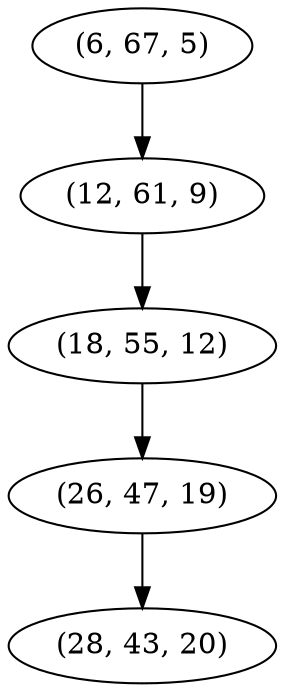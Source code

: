 digraph tree {
    "(6, 67, 5)";
    "(12, 61, 9)";
    "(18, 55, 12)";
    "(26, 47, 19)";
    "(28, 43, 20)";
    "(6, 67, 5)" -> "(12, 61, 9)";
    "(12, 61, 9)" -> "(18, 55, 12)";
    "(18, 55, 12)" -> "(26, 47, 19)";
    "(26, 47, 19)" -> "(28, 43, 20)";
}
